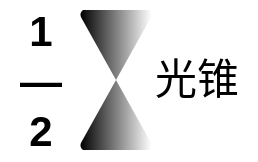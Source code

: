 <mxfile version="14.2.7" type="github">
  <diagram id="ufiy2z4Yno87PljmZIg-" name="Page-1">
    <mxGraphModel dx="946" dy="577" grid="1" gridSize="10" guides="1" tooltips="1" connect="1" arrows="1" fold="1" page="1" pageScale="1" pageWidth="827" pageHeight="1169" math="0" shadow="0">
      <root>
        <mxCell id="0" />
        <mxCell id="1" parent="0" />
        <mxCell id="-AE7kKXB-Rd1YN3dLF4q-1" value="" style="verticalLabelPosition=bottom;verticalAlign=top;html=1;shape=mxgraph.flowchart.collate;gradientDirection=west;gradientColor=#000000;strokeColor=none;" vertex="1" parent="1">
          <mxGeometry x="530" y="275" width="36" height="70" as="geometry" />
        </mxCell>
        <mxCell id="-AE7kKXB-Rd1YN3dLF4q-2" value="1&lt;br style=&quot;font-size: 21px;&quot;&gt;—&lt;br style=&quot;font-size: 21px;&quot;&gt;2" style="text;html=1;align=center;verticalAlign=middle;resizable=0;points=[];autosize=1;strokeWidth=4;fontSize=21;fontStyle=1" vertex="1" parent="1">
          <mxGeometry x="490" y="270" width="40" height="80" as="geometry" />
        </mxCell>
        <mxCell id="-AE7kKXB-Rd1YN3dLF4q-5" value="光锥" style="text;html=1;align=center;verticalAlign=middle;resizable=0;points=[];autosize=1;fontSize=21;fontFamily=Verdana;" vertex="1" parent="1">
          <mxGeometry x="558" y="295" width="60" height="30" as="geometry" />
        </mxCell>
      </root>
    </mxGraphModel>
  </diagram>
</mxfile>
